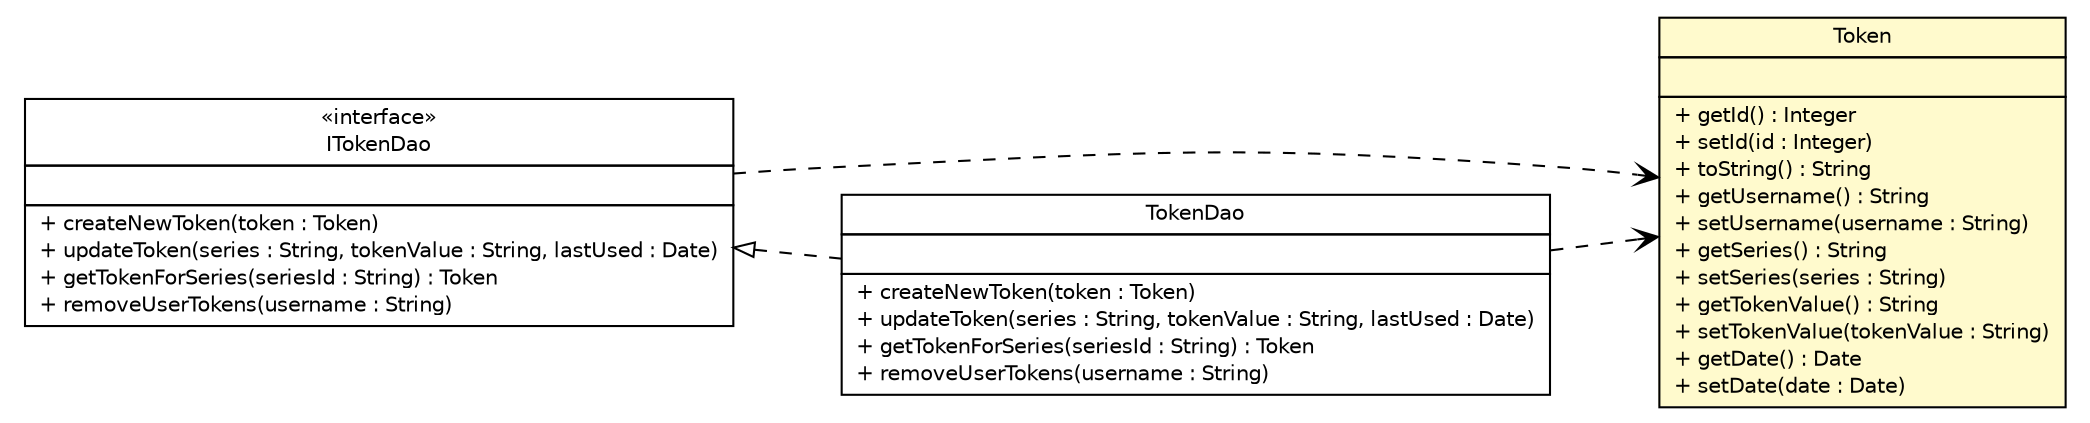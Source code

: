 #!/usr/local/bin/dot
#
# Class diagram 
# Generated by UMLGraph version 5.1 (http://www.umlgraph.org/)
#

digraph G {
	edge [fontname="Helvetica",fontsize=10,labelfontname="Helvetica",labelfontsize=10];
	node [fontname="Helvetica",fontsize=10,shape=plaintext];
	nodesep=0.25;
	ranksep=0.5;
	rankdir=LR;
	// com.inn.headstartdemo.model.Token
	c46328 [label=<<table title="com.inn.headstartdemo.model.Token" border="0" cellborder="1" cellspacing="0" cellpadding="2" port="p" bgcolor="lemonChiffon" href="./Token.html">
		<tr><td><table border="0" cellspacing="0" cellpadding="1">
<tr><td align="center" balign="center"> Token </td></tr>
		</table></td></tr>
		<tr><td><table border="0" cellspacing="0" cellpadding="1">
<tr><td align="left" balign="left">  </td></tr>
		</table></td></tr>
		<tr><td><table border="0" cellspacing="0" cellpadding="1">
<tr><td align="left" balign="left"> + getId() : Integer </td></tr>
<tr><td align="left" balign="left"> + setId(id : Integer) </td></tr>
<tr><td align="left" balign="left"> + toString() : String </td></tr>
<tr><td align="left" balign="left"> + getUsername() : String </td></tr>
<tr><td align="left" balign="left"> + setUsername(username : String) </td></tr>
<tr><td align="left" balign="left"> + getSeries() : String </td></tr>
<tr><td align="left" balign="left"> + setSeries(series : String) </td></tr>
<tr><td align="left" balign="left"> + getTokenValue() : String </td></tr>
<tr><td align="left" balign="left"> + setTokenValue(tokenValue : String) </td></tr>
<tr><td align="left" balign="left"> + getDate() : Date </td></tr>
<tr><td align="left" balign="left"> + setDate(date : Date) </td></tr>
		</table></td></tr>
		</table>>, fontname="Helvetica", fontcolor="black", fontsize=10.0];
	// com.inn.headstartdemo.dao.ITokenDao
	c46390 [label=<<table title="com.inn.headstartdemo.dao.ITokenDao" border="0" cellborder="1" cellspacing="0" cellpadding="2" port="p" href="../dao/ITokenDao.html">
		<tr><td><table border="0" cellspacing="0" cellpadding="1">
<tr><td align="center" balign="center"> &#171;interface&#187; </td></tr>
<tr><td align="center" balign="center"> ITokenDao </td></tr>
		</table></td></tr>
		<tr><td><table border="0" cellspacing="0" cellpadding="1">
<tr><td align="left" balign="left">  </td></tr>
		</table></td></tr>
		<tr><td><table border="0" cellspacing="0" cellpadding="1">
<tr><td align="left" balign="left"> + createNewToken(token : Token) </td></tr>
<tr><td align="left" balign="left"> + updateToken(series : String, tokenValue : String, lastUsed : Date) </td></tr>
<tr><td align="left" balign="left"> + getTokenForSeries(seriesId : String) : Token </td></tr>
<tr><td align="left" balign="left"> + removeUserTokens(username : String) </td></tr>
		</table></td></tr>
		</table>>, fontname="Helvetica", fontcolor="black", fontsize=10.0];
	// com.inn.headstartdemo.dao.impl.TokenDao
	c46413 [label=<<table title="com.inn.headstartdemo.dao.impl.TokenDao" border="0" cellborder="1" cellspacing="0" cellpadding="2" port="p" href="../dao/impl/TokenDao.html">
		<tr><td><table border="0" cellspacing="0" cellpadding="1">
<tr><td align="center" balign="center"> TokenDao </td></tr>
		</table></td></tr>
		<tr><td><table border="0" cellspacing="0" cellpadding="1">
<tr><td align="left" balign="left">  </td></tr>
		</table></td></tr>
		<tr><td><table border="0" cellspacing="0" cellpadding="1">
<tr><td align="left" balign="left"> + createNewToken(token : Token) </td></tr>
<tr><td align="left" balign="left"> + updateToken(series : String, tokenValue : String, lastUsed : Date) </td></tr>
<tr><td align="left" balign="left"> + getTokenForSeries(seriesId : String) : Token </td></tr>
<tr><td align="left" balign="left"> + removeUserTokens(username : String) </td></tr>
		</table></td></tr>
		</table>>, fontname="Helvetica", fontcolor="black", fontsize=10.0];
	//com.inn.headstartdemo.dao.impl.TokenDao implements com.inn.headstartdemo.dao.ITokenDao
	c46390:p -> c46413:p [dir=back,arrowtail=empty,style=dashed];
	// com.inn.headstartdemo.dao.ITokenDao DEPEND com.inn.headstartdemo.model.Token
	c46390:p -> c46328:p [taillabel="", label="", headlabel="", fontname="Helvetica", fontcolor="black", fontsize=10.0, color="black", arrowhead=open, style=dashed];
	// com.inn.headstartdemo.dao.impl.TokenDao DEPEND com.inn.headstartdemo.model.Token
	c46413:p -> c46328:p [taillabel="", label="", headlabel="", fontname="Helvetica", fontcolor="black", fontsize=10.0, color="black", arrowhead=open, style=dashed];
}

